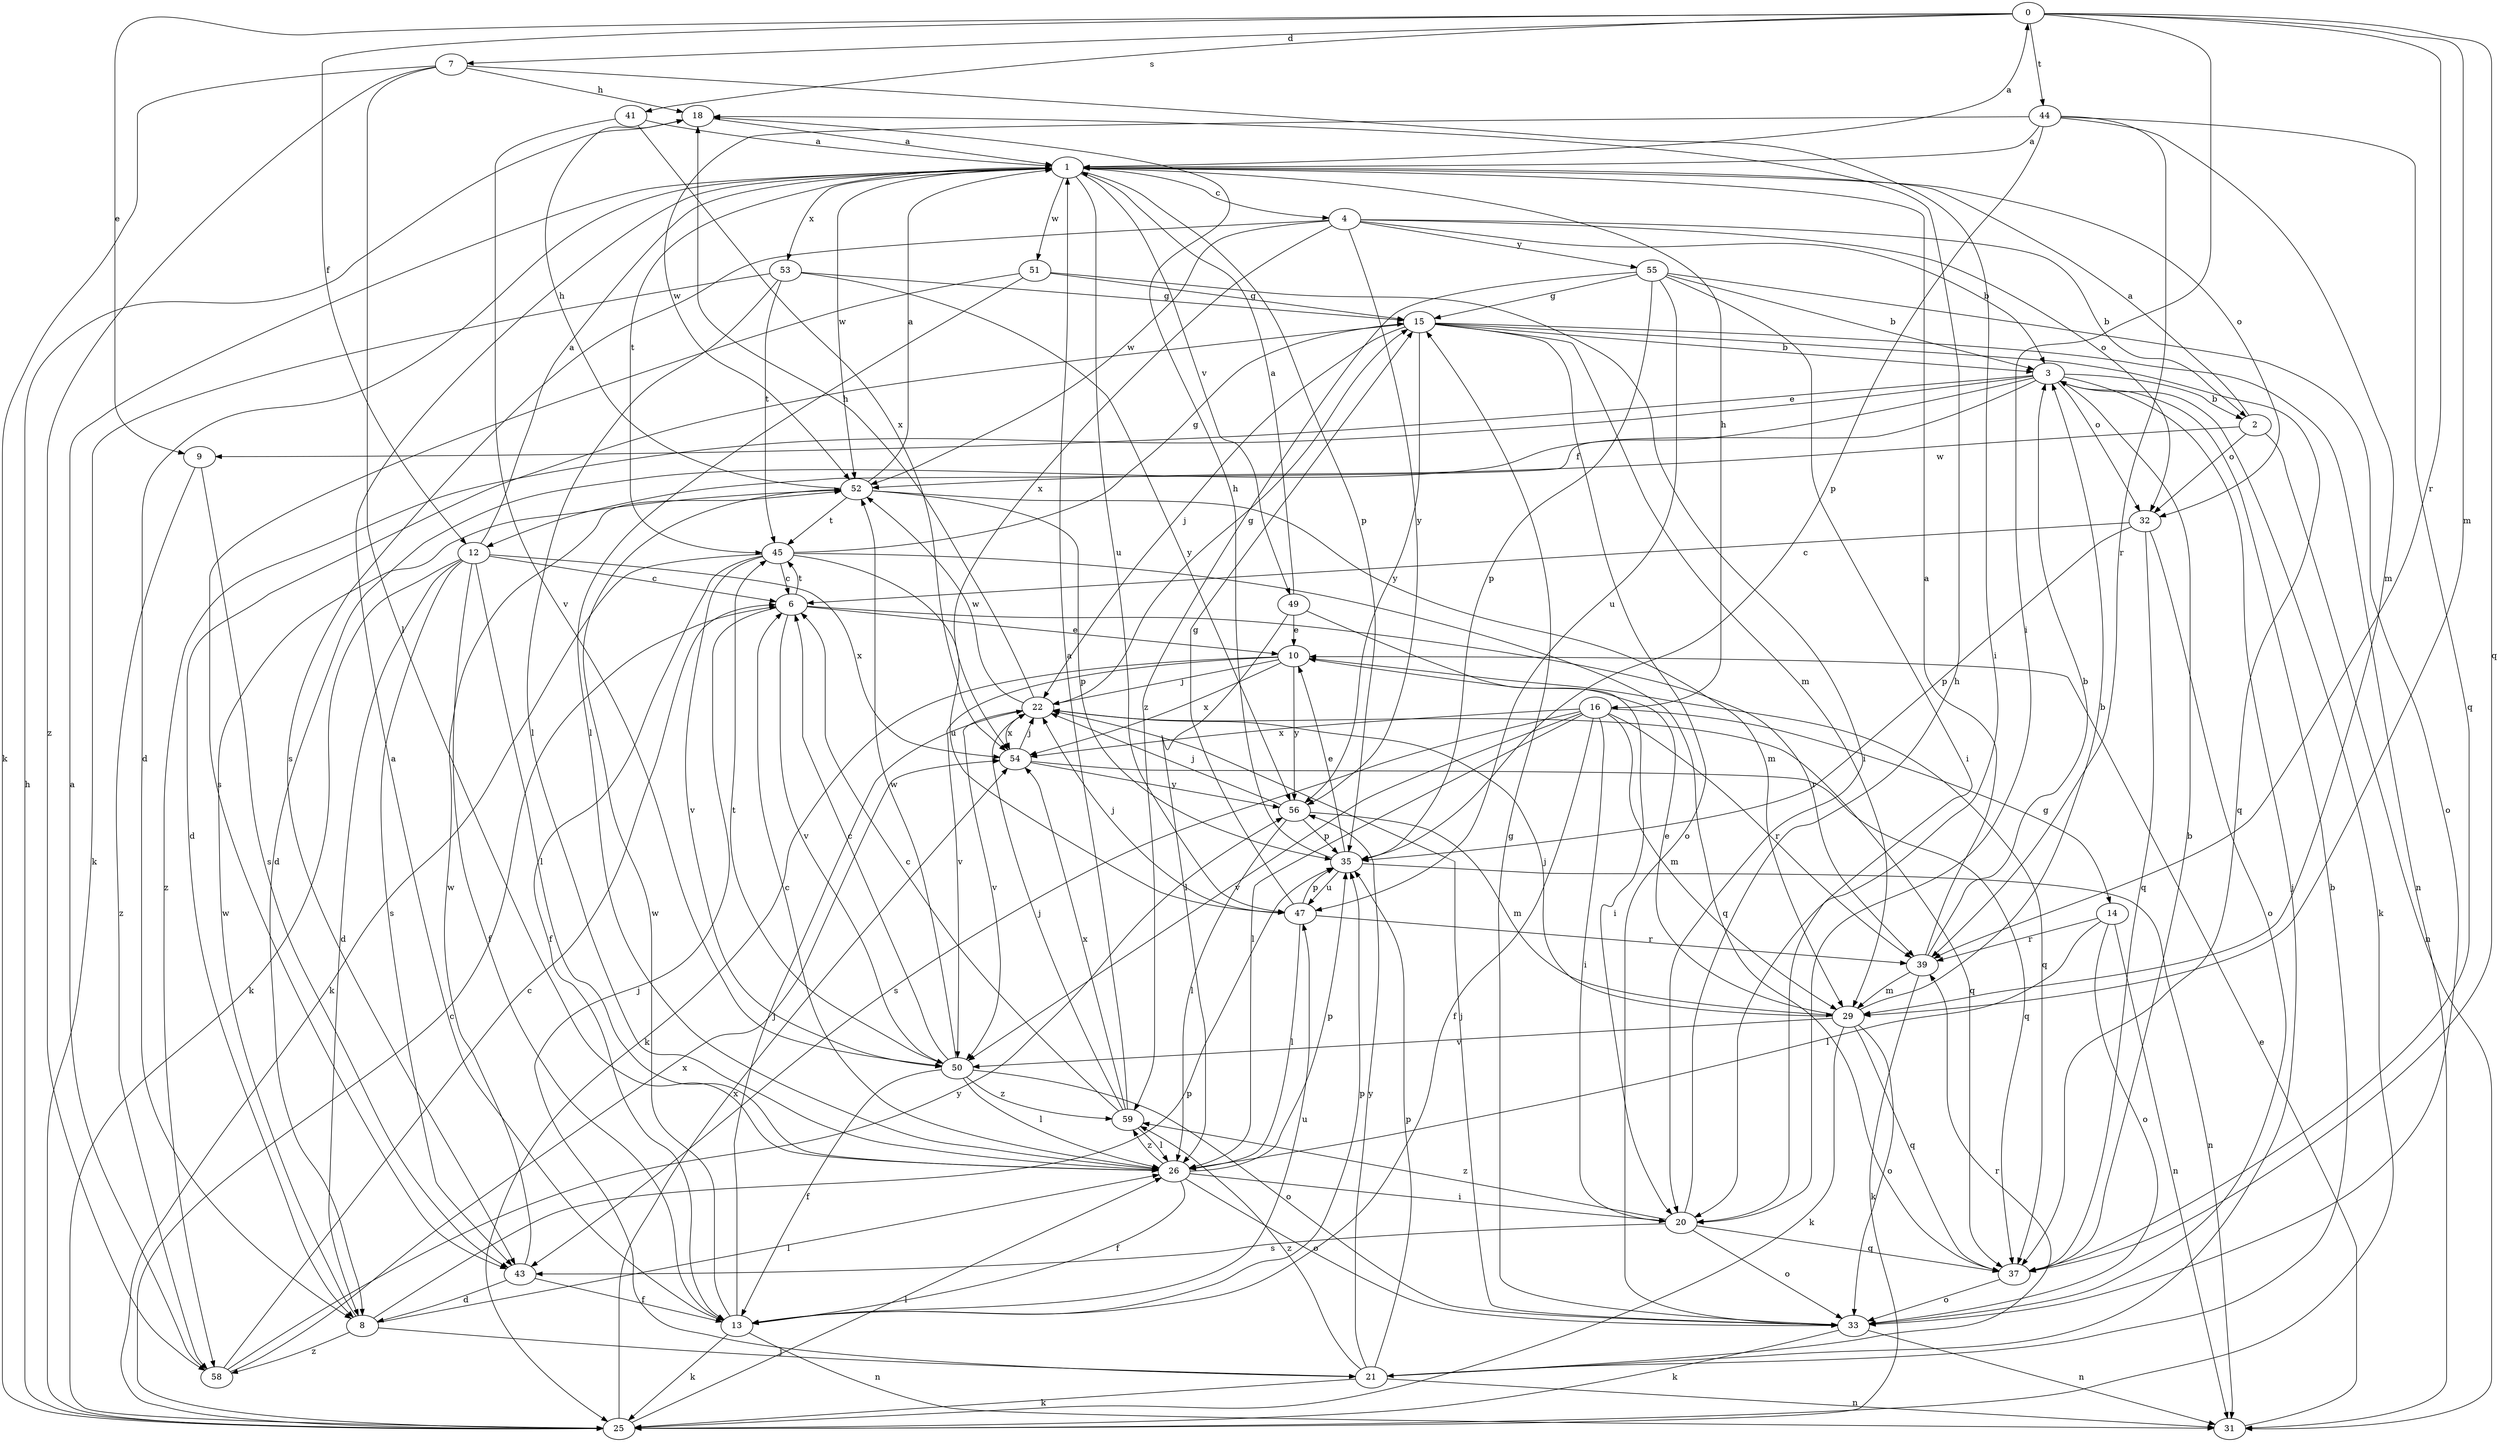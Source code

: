 strict digraph  {
0;
1;
2;
3;
4;
6;
7;
8;
9;
10;
12;
13;
14;
15;
16;
18;
20;
21;
22;
25;
26;
29;
31;
32;
33;
35;
37;
39;
41;
43;
44;
45;
47;
49;
50;
51;
52;
53;
54;
55;
56;
58;
59;
0 -> 7  [label=d];
0 -> 9  [label=e];
0 -> 12  [label=f];
0 -> 20  [label=i];
0 -> 29  [label=m];
0 -> 37  [label=q];
0 -> 39  [label=r];
0 -> 41  [label=s];
0 -> 44  [label=t];
1 -> 0  [label=a];
1 -> 4  [label=c];
1 -> 8  [label=d];
1 -> 16  [label=h];
1 -> 32  [label=o];
1 -> 35  [label=p];
1 -> 45  [label=t];
1 -> 47  [label=u];
1 -> 49  [label=v];
1 -> 51  [label=w];
1 -> 52  [label=w];
1 -> 53  [label=x];
2 -> 1  [label=a];
2 -> 31  [label=n];
2 -> 32  [label=o];
2 -> 52  [label=w];
3 -> 2  [label=b];
3 -> 8  [label=d];
3 -> 9  [label=e];
3 -> 12  [label=f];
3 -> 21  [label=j];
3 -> 25  [label=k];
3 -> 32  [label=o];
3 -> 58  [label=z];
4 -> 2  [label=b];
4 -> 3  [label=b];
4 -> 32  [label=o];
4 -> 43  [label=s];
4 -> 52  [label=w];
4 -> 54  [label=x];
4 -> 55  [label=y];
4 -> 56  [label=y];
6 -> 10  [label=e];
6 -> 21  [label=j];
6 -> 39  [label=r];
6 -> 45  [label=t];
6 -> 50  [label=v];
7 -> 18  [label=h];
7 -> 20  [label=i];
7 -> 25  [label=k];
7 -> 26  [label=l];
7 -> 58  [label=z];
8 -> 21  [label=j];
8 -> 26  [label=l];
8 -> 35  [label=p];
8 -> 52  [label=w];
8 -> 58  [label=z];
9 -> 43  [label=s];
9 -> 58  [label=z];
10 -> 22  [label=j];
10 -> 25  [label=k];
10 -> 37  [label=q];
10 -> 50  [label=v];
10 -> 54  [label=x];
10 -> 56  [label=y];
12 -> 1  [label=a];
12 -> 6  [label=c];
12 -> 8  [label=d];
12 -> 13  [label=f];
12 -> 25  [label=k];
12 -> 26  [label=l];
12 -> 43  [label=s];
12 -> 54  [label=x];
13 -> 1  [label=a];
13 -> 22  [label=j];
13 -> 25  [label=k];
13 -> 31  [label=n];
13 -> 35  [label=p];
13 -> 47  [label=u];
13 -> 52  [label=w];
14 -> 26  [label=l];
14 -> 31  [label=n];
14 -> 33  [label=o];
14 -> 39  [label=r];
15 -> 3  [label=b];
15 -> 8  [label=d];
15 -> 22  [label=j];
15 -> 29  [label=m];
15 -> 31  [label=n];
15 -> 33  [label=o];
15 -> 37  [label=q];
15 -> 56  [label=y];
16 -> 13  [label=f];
16 -> 14  [label=g];
16 -> 20  [label=i];
16 -> 26  [label=l];
16 -> 29  [label=m];
16 -> 39  [label=r];
16 -> 43  [label=s];
16 -> 50  [label=v];
16 -> 54  [label=x];
18 -> 1  [label=a];
20 -> 18  [label=h];
20 -> 33  [label=o];
20 -> 37  [label=q];
20 -> 43  [label=s];
20 -> 59  [label=z];
21 -> 3  [label=b];
21 -> 25  [label=k];
21 -> 31  [label=n];
21 -> 35  [label=p];
21 -> 39  [label=r];
21 -> 56  [label=y];
21 -> 59  [label=z];
22 -> 15  [label=g];
22 -> 18  [label=h];
22 -> 37  [label=q];
22 -> 50  [label=v];
22 -> 52  [label=w];
22 -> 54  [label=x];
25 -> 6  [label=c];
25 -> 18  [label=h];
25 -> 26  [label=l];
25 -> 54  [label=x];
26 -> 6  [label=c];
26 -> 13  [label=f];
26 -> 20  [label=i];
26 -> 33  [label=o];
26 -> 35  [label=p];
26 -> 59  [label=z];
29 -> 3  [label=b];
29 -> 10  [label=e];
29 -> 22  [label=j];
29 -> 25  [label=k];
29 -> 33  [label=o];
29 -> 37  [label=q];
29 -> 50  [label=v];
31 -> 10  [label=e];
32 -> 6  [label=c];
32 -> 33  [label=o];
32 -> 35  [label=p];
32 -> 37  [label=q];
33 -> 15  [label=g];
33 -> 22  [label=j];
33 -> 25  [label=k];
33 -> 31  [label=n];
35 -> 10  [label=e];
35 -> 18  [label=h];
35 -> 31  [label=n];
35 -> 47  [label=u];
37 -> 3  [label=b];
37 -> 33  [label=o];
39 -> 1  [label=a];
39 -> 3  [label=b];
39 -> 25  [label=k];
39 -> 29  [label=m];
41 -> 1  [label=a];
41 -> 50  [label=v];
41 -> 54  [label=x];
43 -> 8  [label=d];
43 -> 13  [label=f];
43 -> 52  [label=w];
44 -> 1  [label=a];
44 -> 29  [label=m];
44 -> 35  [label=p];
44 -> 37  [label=q];
44 -> 39  [label=r];
44 -> 52  [label=w];
45 -> 6  [label=c];
45 -> 13  [label=f];
45 -> 15  [label=g];
45 -> 25  [label=k];
45 -> 37  [label=q];
45 -> 47  [label=u];
45 -> 50  [label=v];
47 -> 15  [label=g];
47 -> 22  [label=j];
47 -> 26  [label=l];
47 -> 35  [label=p];
47 -> 39  [label=r];
49 -> 1  [label=a];
49 -> 10  [label=e];
49 -> 20  [label=i];
49 -> 26  [label=l];
50 -> 6  [label=c];
50 -> 13  [label=f];
50 -> 26  [label=l];
50 -> 33  [label=o];
50 -> 45  [label=t];
50 -> 52  [label=w];
50 -> 59  [label=z];
51 -> 15  [label=g];
51 -> 20  [label=i];
51 -> 26  [label=l];
51 -> 43  [label=s];
52 -> 1  [label=a];
52 -> 18  [label=h];
52 -> 29  [label=m];
52 -> 35  [label=p];
52 -> 45  [label=t];
53 -> 15  [label=g];
53 -> 25  [label=k];
53 -> 26  [label=l];
53 -> 45  [label=t];
53 -> 56  [label=y];
54 -> 22  [label=j];
54 -> 37  [label=q];
54 -> 56  [label=y];
55 -> 3  [label=b];
55 -> 15  [label=g];
55 -> 20  [label=i];
55 -> 33  [label=o];
55 -> 35  [label=p];
55 -> 47  [label=u];
55 -> 59  [label=z];
56 -> 22  [label=j];
56 -> 26  [label=l];
56 -> 29  [label=m];
56 -> 35  [label=p];
58 -> 1  [label=a];
58 -> 6  [label=c];
58 -> 54  [label=x];
58 -> 56  [label=y];
59 -> 1  [label=a];
59 -> 6  [label=c];
59 -> 22  [label=j];
59 -> 26  [label=l];
59 -> 54  [label=x];
}

